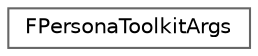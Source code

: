 digraph "Graphical Class Hierarchy"
{
 // INTERACTIVE_SVG=YES
 // LATEX_PDF_SIZE
  bgcolor="transparent";
  edge [fontname=Helvetica,fontsize=10,labelfontname=Helvetica,labelfontsize=10];
  node [fontname=Helvetica,fontsize=10,shape=box,height=0.2,width=0.4];
  rankdir="LR";
  Node0 [id="Node000000",label="FPersonaToolkitArgs",height=0.2,width=0.4,color="grey40", fillcolor="white", style="filled",URL="$da/d28/structFPersonaToolkitArgs.html",tooltip="Initialization parameters for persona toolkits."];
}
